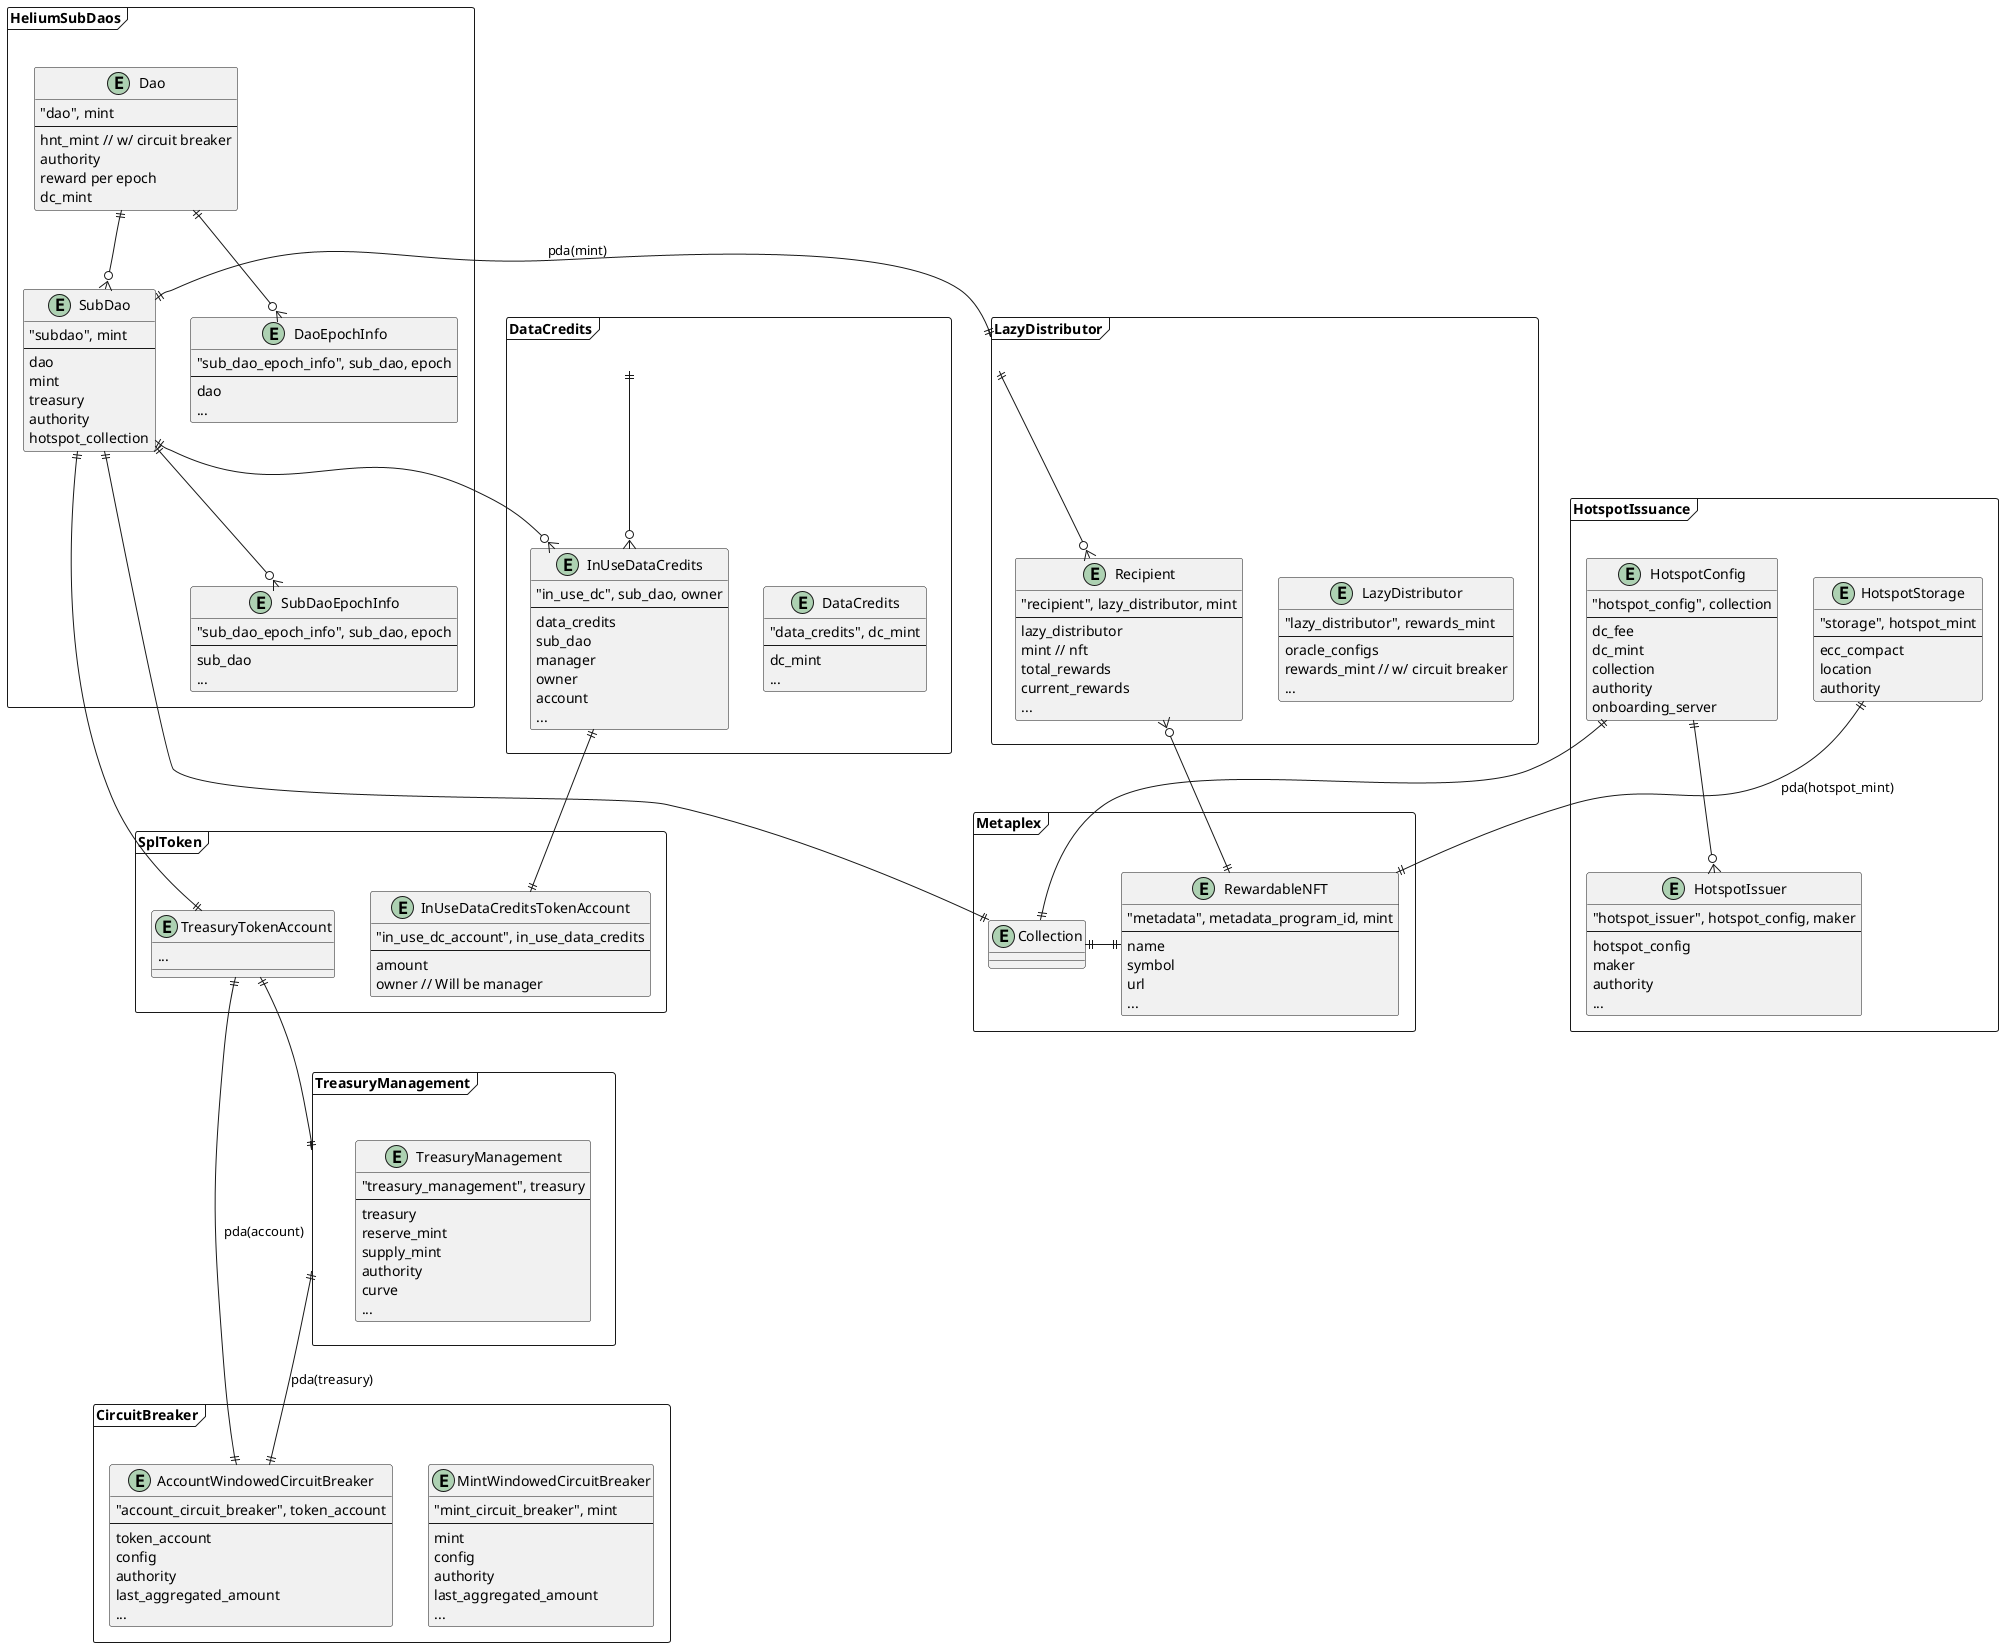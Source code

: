 @startuml

frame HeliumSubDaos {
  entity Dao {
    "dao", mint
    --
    hnt_mint // w/ circuit breaker
    authority
    reward per epoch
    dc_mint
  }

  entity SubDao {
    "subdao", mint
    --
    dao
    mint
    treasury
    authority
    hotspot_collection
  }

  entity DaoEpochInfo {
    "sub_dao_epoch_info", sub_dao, epoch
    --
    dao
    ...
  }

  entity SubDaoEpochInfo {
    "sub_dao_epoch_info", sub_dao, epoch
    --
    sub_dao
    ...
  }
}

frame DataCredits {
  entity DataCredits {
    "data_credits", dc_mint
    --
    dc_mint
    ...
  }

  entity InUseDataCredits {
    "in_use_dc", sub_dao, owner
    --
    data_credits
    sub_dao
    manager
    owner
    account
    ...
  }
}

frame SplToken {
  entity InUseDataCreditsTokenAccount {
    "in_use_dc_account", in_use_data_credits
    --
    amount
    owner // Will be manager
  }

  entity TreasuryTokenAccount {
    ...
  }
}

frame CircuitBreaker {
  entity MintWindowedCircuitBreaker {
    "mint_circuit_breaker", mint
    --
    mint
    config
    authority
    last_aggregated_amount
    ...
  }

  entity AccountWindowedCircuitBreaker {
    "account_circuit_breaker", token_account
    --
    token_account
    config
    authority
    last_aggregated_amount
    ...
  }
}

frame HotspotIssuance {
  entity HotspotConfig {
    "hotspot_config", collection
    --
    dc_fee
    dc_mint
    collection
    authority
    onboarding_server
  }

  entity HotspotIssuer {
    "hotspot_issuer", hotspot_config, maker
    --
    hotspot_config
    maker
    authority
    ...
  }

  entity HotspotStorage {
    "storage", hotspot_mint
    --
    ecc_compact
    location
    authority
  }
}

frame LazyDistributor {
  entity LazyDistributor {
    "lazy_distributor", rewards_mint
    --
    oracle_configs
    rewards_mint // w/ circuit breaker
    ...
  }

  entity Recipient {
    "recipient", lazy_distributor, mint
    ---
    lazy_distributor
    mint // nft
    total_rewards
    current_rewards
    ...
  }
}

frame Metaplex {
  entity Collection
  entity RewardableNFT {
    "metadata", metadata_program_id, mint
    --
    name
    symbol
    url
    ...
  }
}


frame TreasuryManagement {
  entity TreasuryManagement {
    "treasury_management", treasury
    --
    treasury
    reserve_mint
    supply_mint
    authority
    curve
    ...
  }
}


DataCredits  ||--o{ InUseDataCredits
InUseDataCredits ||--|| InUseDataCreditsTokenAccount

SubDao ||--o{ InUseDataCredits

SubDao ||--|| TreasuryTokenAccount
TreasuryTokenAccount ||--|| TreasuryManagement

TreasuryTokenAccount ||--|| AccountWindowedCircuitBreaker : pda(account)

SubDao ||-|| LazyDistributor : pda(mint)

SubDao ||-|| Collection

TreasuryManagement ||--|| AccountWindowedCircuitBreaker : pda(treasury)


Dao ||--o{ SubDao
Dao ||--o{ DaoEpochInfo 
SubDao ||--o{ SubDaoEpochInfo

HotspotConfig ||--o{ HotspotIssuer
HotspotConfig ||--|| Collection

LazyDistributor ||--o{ Recipient

Recipient }o--|| RewardableNFT

RewardableNFT ||-|| Collection

HotspotStorage ||-|| RewardableNFT : pda(hotspot_mint)

@enduml